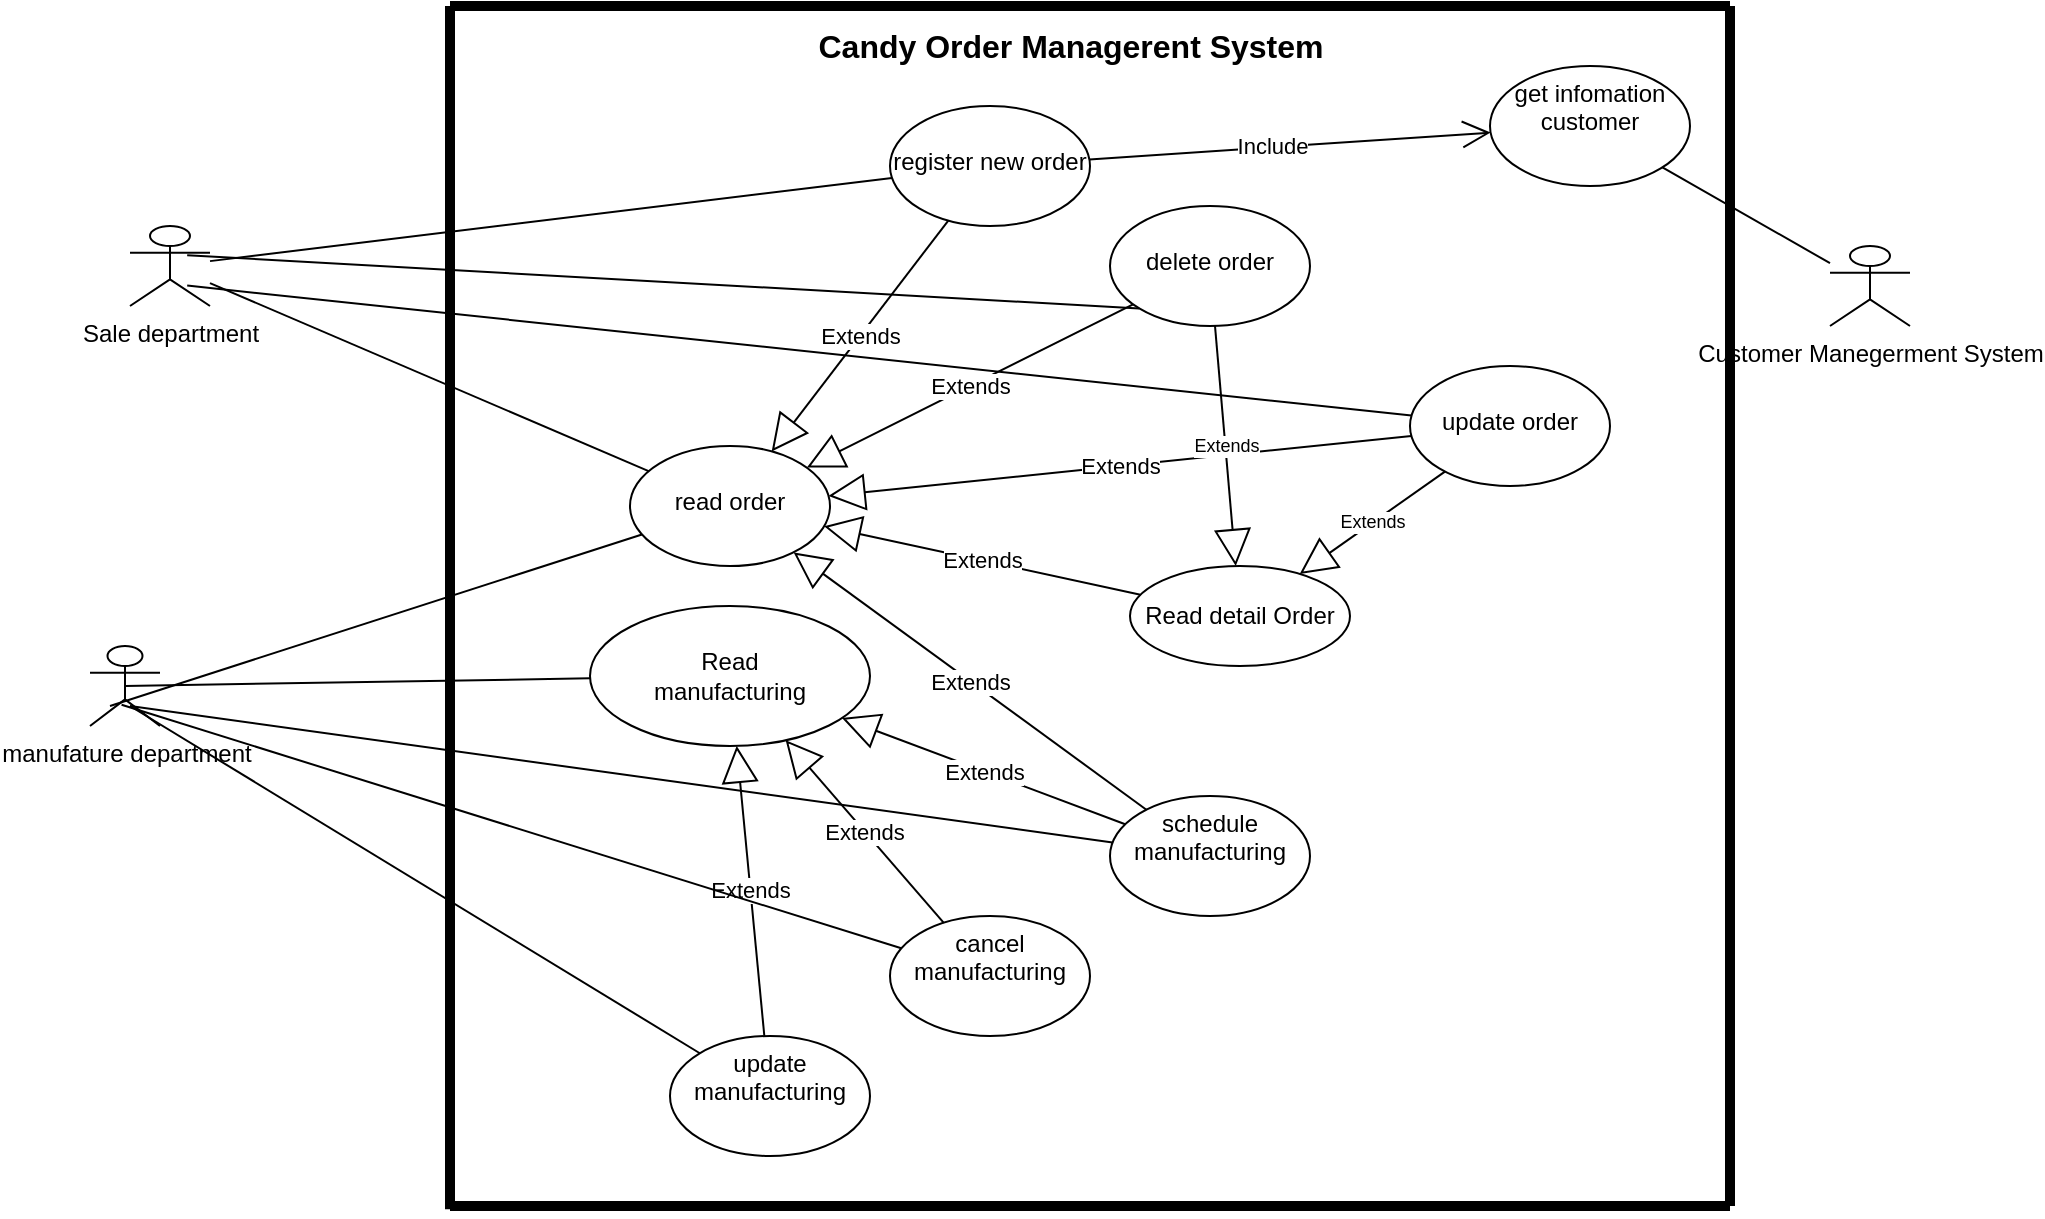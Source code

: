 <mxfile version="14.4.8" type="github">
  <diagram id="qvyRHmw6h1rRHHEIUcTp" name="Page-1">
    <mxGraphModel dx="1865" dy="548" grid="1" gridSize="10" guides="1" tooltips="1" connect="1" arrows="1" fold="1" page="1" pageScale="1" pageWidth="827" pageHeight="1169" math="0" shadow="0">
      <root>
        <mxCell id="0" />
        <mxCell id="1" parent="0" />
        <mxCell id="S6QFJlX5Brz25RzAnuvL-3" value="Sale department" style="shape=umlActor;verticalLabelPosition=bottom;verticalAlign=top;html=1;" parent="1" vertex="1">
          <mxGeometry x="-240" y="150" width="40" height="40" as="geometry" />
        </mxCell>
        <mxCell id="S6QFJlX5Brz25RzAnuvL-13" value="&lt;br&gt;register new order" style="ellipse;whiteSpace=wrap;html=1;verticalAlign=top;" parent="1" vertex="1">
          <mxGeometry x="140" y="90" width="100" height="60" as="geometry" />
        </mxCell>
        <mxCell id="S6QFJlX5Brz25RzAnuvL-15" value="&lt;br&gt;update order" style="ellipse;whiteSpace=wrap;html=1;verticalAlign=top;" parent="1" vertex="1">
          <mxGeometry x="400" y="220" width="100" height="60" as="geometry" />
        </mxCell>
        <mxCell id="S6QFJlX5Brz25RzAnuvL-20" value="&lt;br&gt;delete order" style="ellipse;whiteSpace=wrap;html=1;verticalAlign=top;" parent="1" vertex="1">
          <mxGeometry x="250" y="140" width="100" height="60" as="geometry" />
        </mxCell>
        <mxCell id="S6QFJlX5Brz25RzAnuvL-21" value="&lt;br&gt;read order" style="ellipse;whiteSpace=wrap;html=1;verticalAlign=top;" parent="1" vertex="1">
          <mxGeometry x="10" y="260" width="100" height="60" as="geometry" />
        </mxCell>
        <mxCell id="S6QFJlX5Brz25RzAnuvL-24" value="&lt;div style=&quot;text-align: left&quot;&gt;manufature department&lt;/div&gt;" style="shape=umlActor;verticalLabelPosition=bottom;verticalAlign=top;html=1;" parent="1" vertex="1">
          <mxGeometry x="-260" y="360" width="35" height="40" as="geometry" />
        </mxCell>
        <mxCell id="S6QFJlX5Brz25RzAnuvL-27" value="schedule manufacturing" style="ellipse;whiteSpace=wrap;html=1;verticalAlign=top;" parent="1" vertex="1">
          <mxGeometry x="250" y="435" width="100" height="60" as="geometry" />
        </mxCell>
        <mxCell id="S6QFJlX5Brz25RzAnuvL-29" value="get infomation customer" style="ellipse;whiteSpace=wrap;html=1;verticalAlign=top;" parent="1" vertex="1">
          <mxGeometry x="440" y="70" width="100" height="60" as="geometry" />
        </mxCell>
        <mxCell id="S6QFJlX5Brz25RzAnuvL-31" value="Customer Manegerment System" style="shape=umlActor;verticalLabelPosition=bottom;verticalAlign=top;html=1;" parent="1" vertex="1">
          <mxGeometry x="610" y="160" width="40" height="40" as="geometry" />
        </mxCell>
        <mxCell id="S6QFJlX5Brz25RzAnuvL-35" value="cancel manufacturing" style="ellipse;whiteSpace=wrap;html=1;verticalAlign=top;" parent="1" vertex="1">
          <mxGeometry x="140" y="495" width="100" height="60" as="geometry" />
        </mxCell>
        <mxCell id="S6QFJlX5Brz25RzAnuvL-38" value="update manufacturing" style="ellipse;whiteSpace=wrap;html=1;verticalAlign=top;" parent="1" vertex="1">
          <mxGeometry x="30" y="555" width="100" height="60" as="geometry" />
        </mxCell>
        <mxCell id="S6QFJlX5Brz25RzAnuvL-40" value="Extends" style="endArrow=block;endSize=16;endFill=0;html=1;" parent="1" source="S6QFJlX5Brz25RzAnuvL-15" target="S6QFJlX5Brz25RzAnuvL-21" edge="1">
          <mxGeometry width="160" relative="1" as="geometry">
            <mxPoint x="470" y="230" as="sourcePoint" />
            <mxPoint x="630" y="230" as="targetPoint" />
          </mxGeometry>
        </mxCell>
        <mxCell id="S6QFJlX5Brz25RzAnuvL-44" value="Extends" style="endArrow=block;endSize=16;endFill=0;html=1;" parent="1" source="S6QFJlX5Brz25RzAnuvL-27" target="S6QFJlX5Brz25RzAnuvL-21" edge="1">
          <mxGeometry width="160" relative="1" as="geometry">
            <mxPoint x="360" y="340" as="sourcePoint" />
            <mxPoint x="520" y="340" as="targetPoint" />
          </mxGeometry>
        </mxCell>
        <mxCell id="5wcSOidTX3cQCsojHvAN-2" value="Extends" style="endArrow=block;endSize=16;endFill=0;html=1;" edge="1" parent="1" source="S6QFJlX5Brz25RzAnuvL-13" target="S6QFJlX5Brz25RzAnuvL-21">
          <mxGeometry width="160" relative="1" as="geometry">
            <mxPoint x="10" y="40" as="sourcePoint" />
            <mxPoint x="170" y="40" as="targetPoint" />
          </mxGeometry>
        </mxCell>
        <mxCell id="5wcSOidTX3cQCsojHvAN-4" value="Extends" style="endArrow=block;endSize=16;endFill=0;html=1;" edge="1" parent="1" source="S6QFJlX5Brz25RzAnuvL-20" target="S6QFJlX5Brz25RzAnuvL-21">
          <mxGeometry width="160" relative="1" as="geometry">
            <mxPoint x="-170" y="150" as="sourcePoint" />
            <mxPoint x="-10" y="150" as="targetPoint" />
          </mxGeometry>
        </mxCell>
        <mxCell id="5wcSOidTX3cQCsojHvAN-5" value="Extends" style="endArrow=block;endSize=16;endFill=0;html=1;" edge="1" parent="1" source="S6QFJlX5Brz25RzAnuvL-38" target="5wcSOidTX3cQCsojHvAN-6">
          <mxGeometry width="160" relative="1" as="geometry">
            <mxPoint x="-120" y="530" as="sourcePoint" />
            <mxPoint x="10" y="450" as="targetPoint" />
          </mxGeometry>
        </mxCell>
        <mxCell id="5wcSOidTX3cQCsojHvAN-6" value="Read&lt;br&gt;manufacturing" style="ellipse;whiteSpace=wrap;html=1;" vertex="1" parent="1">
          <mxGeometry x="-10" y="340" width="140" height="70" as="geometry" />
        </mxCell>
        <mxCell id="5wcSOidTX3cQCsojHvAN-7" value="Extends" style="endArrow=block;endSize=16;endFill=0;html=1;" edge="1" parent="1" source="S6QFJlX5Brz25RzAnuvL-35" target="5wcSOidTX3cQCsojHvAN-6">
          <mxGeometry width="160" relative="1" as="geometry">
            <mxPoint x="-130" y="470" as="sourcePoint" />
            <mxPoint x="30" y="470" as="targetPoint" />
          </mxGeometry>
        </mxCell>
        <mxCell id="5wcSOidTX3cQCsojHvAN-8" value="Extends" style="endArrow=block;endSize=16;endFill=0;html=1;" edge="1" parent="1" source="S6QFJlX5Brz25RzAnuvL-27" target="5wcSOidTX3cQCsojHvAN-6">
          <mxGeometry width="160" relative="1" as="geometry">
            <mxPoint x="-100" y="440" as="sourcePoint" />
            <mxPoint x="60" y="440" as="targetPoint" />
          </mxGeometry>
        </mxCell>
        <mxCell id="5wcSOidTX3cQCsojHvAN-10" value="" style="endArrow=open;endFill=1;endSize=12;html=1;" edge="1" parent="1" source="S6QFJlX5Brz25RzAnuvL-13" target="S6QFJlX5Brz25RzAnuvL-29">
          <mxGeometry width="160" relative="1" as="geometry">
            <mxPoint x="-200" y="380" as="sourcePoint" />
            <mxPoint x="-40" y="380" as="targetPoint" />
          </mxGeometry>
        </mxCell>
        <mxCell id="5wcSOidTX3cQCsojHvAN-11" value="Include" style="edgeLabel;html=1;align=center;verticalAlign=middle;resizable=0;points=[];" vertex="1" connectable="0" parent="5wcSOidTX3cQCsojHvAN-10">
          <mxGeometry x="-0.127" y="-4" relative="1" as="geometry">
            <mxPoint x="2.73" y="-4.86" as="offset" />
          </mxGeometry>
        </mxCell>
        <mxCell id="5wcSOidTX3cQCsojHvAN-21" value="" style="endArrow=none;html=1;exitX=0.715;exitY=0.745;exitDx=0;exitDy=0;exitPerimeter=0;" edge="1" parent="1" source="S6QFJlX5Brz25RzAnuvL-3" target="S6QFJlX5Brz25RzAnuvL-15">
          <mxGeometry width="50" height="50" relative="1" as="geometry">
            <mxPoint x="-270" y="320" as="sourcePoint" />
            <mxPoint x="-50" y="330" as="targetPoint" />
          </mxGeometry>
        </mxCell>
        <mxCell id="5wcSOidTX3cQCsojHvAN-22" value="" style="endArrow=none;html=1;entryX=0.715;entryY=0.365;entryDx=0;entryDy=0;entryPerimeter=0;exitX=0;exitY=1;exitDx=0;exitDy=0;" edge="1" parent="1" source="S6QFJlX5Brz25RzAnuvL-20" target="S6QFJlX5Brz25RzAnuvL-3">
          <mxGeometry width="50" height="50" relative="1" as="geometry">
            <mxPoint x="-180" y="330" as="sourcePoint" />
            <mxPoint x="-130" y="280" as="targetPoint" />
          </mxGeometry>
        </mxCell>
        <mxCell id="5wcSOidTX3cQCsojHvAN-23" value="" style="endArrow=none;html=1;" edge="1" parent="1" source="S6QFJlX5Brz25RzAnuvL-13" target="S6QFJlX5Brz25RzAnuvL-3">
          <mxGeometry width="50" height="50" relative="1" as="geometry">
            <mxPoint x="20" y="290" as="sourcePoint" />
            <mxPoint x="-220" y="300" as="targetPoint" />
          </mxGeometry>
        </mxCell>
        <mxCell id="5wcSOidTX3cQCsojHvAN-24" value="" style="endArrow=none;html=1;exitX=0.286;exitY=0.75;exitDx=0;exitDy=0;exitPerimeter=0;" edge="1" parent="1" source="S6QFJlX5Brz25RzAnuvL-24" target="S6QFJlX5Brz25RzAnuvL-21">
          <mxGeometry width="50" height="50" relative="1" as="geometry">
            <mxPoint x="-280" y="300" as="sourcePoint" />
            <mxPoint x="-230" y="250" as="targetPoint" />
          </mxGeometry>
        </mxCell>
        <mxCell id="5wcSOidTX3cQCsojHvAN-25" value="" style="endArrow=none;html=1;" edge="1" parent="1" target="S6QFJlX5Brz25RzAnuvL-27">
          <mxGeometry width="50" height="50" relative="1" as="geometry">
            <mxPoint x="-240" y="390" as="sourcePoint" />
            <mxPoint x="-110" y="260" as="targetPoint" />
          </mxGeometry>
        </mxCell>
        <mxCell id="5wcSOidTX3cQCsojHvAN-26" value="" style="endArrow=none;html=1;exitX=0.451;exitY=0.735;exitDx=0;exitDy=0;exitPerimeter=0;" edge="1" parent="1" source="S6QFJlX5Brz25RzAnuvL-24" target="S6QFJlX5Brz25RzAnuvL-35">
          <mxGeometry width="50" height="50" relative="1" as="geometry">
            <mxPoint x="-220" y="310" as="sourcePoint" />
            <mxPoint x="-170" y="260" as="targetPoint" />
          </mxGeometry>
        </mxCell>
        <mxCell id="5wcSOidTX3cQCsojHvAN-27" value="" style="endArrow=none;html=1;" edge="1" parent="1" target="S6QFJlX5Brz25RzAnuvL-38">
          <mxGeometry width="50" height="50" relative="1" as="geometry">
            <mxPoint x="-240" y="390" as="sourcePoint" />
            <mxPoint x="-230" y="250" as="targetPoint" />
          </mxGeometry>
        </mxCell>
        <mxCell id="5wcSOidTX3cQCsojHvAN-28" value="" style="endArrow=none;html=1;exitX=0.5;exitY=0.5;exitDx=0;exitDy=0;exitPerimeter=0;" edge="1" parent="1" source="S6QFJlX5Brz25RzAnuvL-24" target="5wcSOidTX3cQCsojHvAN-6">
          <mxGeometry width="50" height="50" relative="1" as="geometry">
            <mxPoint x="-210" y="320" as="sourcePoint" />
            <mxPoint x="-160" y="270" as="targetPoint" />
          </mxGeometry>
        </mxCell>
        <mxCell id="5wcSOidTX3cQCsojHvAN-29" value="" style="endArrow=none;html=1;" edge="1" parent="1" source="S6QFJlX5Brz25RzAnuvL-29" target="S6QFJlX5Brz25RzAnuvL-31">
          <mxGeometry width="50" height="50" relative="1" as="geometry">
            <mxPoint x="590" y="300" as="sourcePoint" />
            <mxPoint x="640" y="250" as="targetPoint" />
          </mxGeometry>
        </mxCell>
        <mxCell id="5wcSOidTX3cQCsojHvAN-33" value="" style="endArrow=none;html=1;" edge="1" parent="1" source="S6QFJlX5Brz25RzAnuvL-3" target="S6QFJlX5Brz25RzAnuvL-21">
          <mxGeometry width="50" height="50" relative="1" as="geometry">
            <mxPoint x="-100" y="310" as="sourcePoint" />
            <mxPoint x="-50" y="260" as="targetPoint" />
          </mxGeometry>
        </mxCell>
        <mxCell id="5wcSOidTX3cQCsojHvAN-35" value="Read detail Order" style="ellipse;whiteSpace=wrap;html=1;" vertex="1" parent="1">
          <mxGeometry x="260" y="320" width="110" height="50" as="geometry" />
        </mxCell>
        <mxCell id="5wcSOidTX3cQCsojHvAN-36" value="Extends" style="endArrow=block;endSize=16;endFill=0;html=1;" edge="1" parent="1" source="5wcSOidTX3cQCsojHvAN-35" target="S6QFJlX5Brz25RzAnuvL-21">
          <mxGeometry width="160" relative="1" as="geometry">
            <mxPoint x="620" y="230" as="sourcePoint" />
            <mxPoint x="780" y="230" as="targetPoint" />
          </mxGeometry>
        </mxCell>
        <mxCell id="5wcSOidTX3cQCsojHvAN-39" value="" style="endArrow=none;html=1;strokeWidth=5;" edge="1" parent="1">
          <mxGeometry width="50" height="50" relative="1" as="geometry">
            <mxPoint x="-80" y="641.6" as="sourcePoint" />
            <mxPoint x="-80" y="40" as="targetPoint" />
          </mxGeometry>
        </mxCell>
        <mxCell id="5wcSOidTX3cQCsojHvAN-40" value="" style="endArrow=none;html=1;strokeWidth=5;" edge="1" parent="1">
          <mxGeometry width="50" height="50" relative="1" as="geometry">
            <mxPoint x="-80" y="40" as="sourcePoint" />
            <mxPoint x="560" y="40" as="targetPoint" />
          </mxGeometry>
        </mxCell>
        <mxCell id="5wcSOidTX3cQCsojHvAN-42" value="" style="endArrow=none;html=1;strokeWidth=5;" edge="1" parent="1">
          <mxGeometry width="50" height="50" relative="1" as="geometry">
            <mxPoint x="560" y="640" as="sourcePoint" />
            <mxPoint x="560" y="40" as="targetPoint" />
          </mxGeometry>
        </mxCell>
        <mxCell id="5wcSOidTX3cQCsojHvAN-43" value="" style="endArrow=none;html=1;strokeWidth=5;" edge="1" parent="1">
          <mxGeometry width="50" height="50" relative="1" as="geometry">
            <mxPoint x="-80" y="640" as="sourcePoint" />
            <mxPoint x="560" y="640" as="targetPoint" />
          </mxGeometry>
        </mxCell>
        <mxCell id="5wcSOidTX3cQCsojHvAN-44" value="Candy Order Managerent System" style="text;html=1;align=center;verticalAlign=middle;resizable=0;points=[];autosize=1;strokeWidth=1;fontSize=16;fontStyle=1;" vertex="1" parent="1">
          <mxGeometry x="95" y="50" width="270" height="20" as="geometry" />
        </mxCell>
        <mxCell id="5wcSOidTX3cQCsojHvAN-47" value="Extends" style="endArrow=block;endSize=16;endFill=0;html=1;strokeWidth=1;fontSize=9;fontColor=#000000;" edge="1" parent="1" source="S6QFJlX5Brz25RzAnuvL-15" target="5wcSOidTX3cQCsojHvAN-35">
          <mxGeometry width="160" relative="1" as="geometry">
            <mxPoint x="380" y="410" as="sourcePoint" />
            <mxPoint x="540" y="410" as="targetPoint" />
          </mxGeometry>
        </mxCell>
        <mxCell id="5wcSOidTX3cQCsojHvAN-48" value="Extends" style="endArrow=block;endSize=16;endFill=0;html=1;strokeWidth=1;fontSize=9;fontColor=#000000;" edge="1" parent="1" source="S6QFJlX5Brz25RzAnuvL-20" target="5wcSOidTX3cQCsojHvAN-35">
          <mxGeometry width="160" relative="1" as="geometry">
            <mxPoint x="340" y="400" as="sourcePoint" />
            <mxPoint x="500" y="400" as="targetPoint" />
          </mxGeometry>
        </mxCell>
      </root>
    </mxGraphModel>
  </diagram>
</mxfile>
